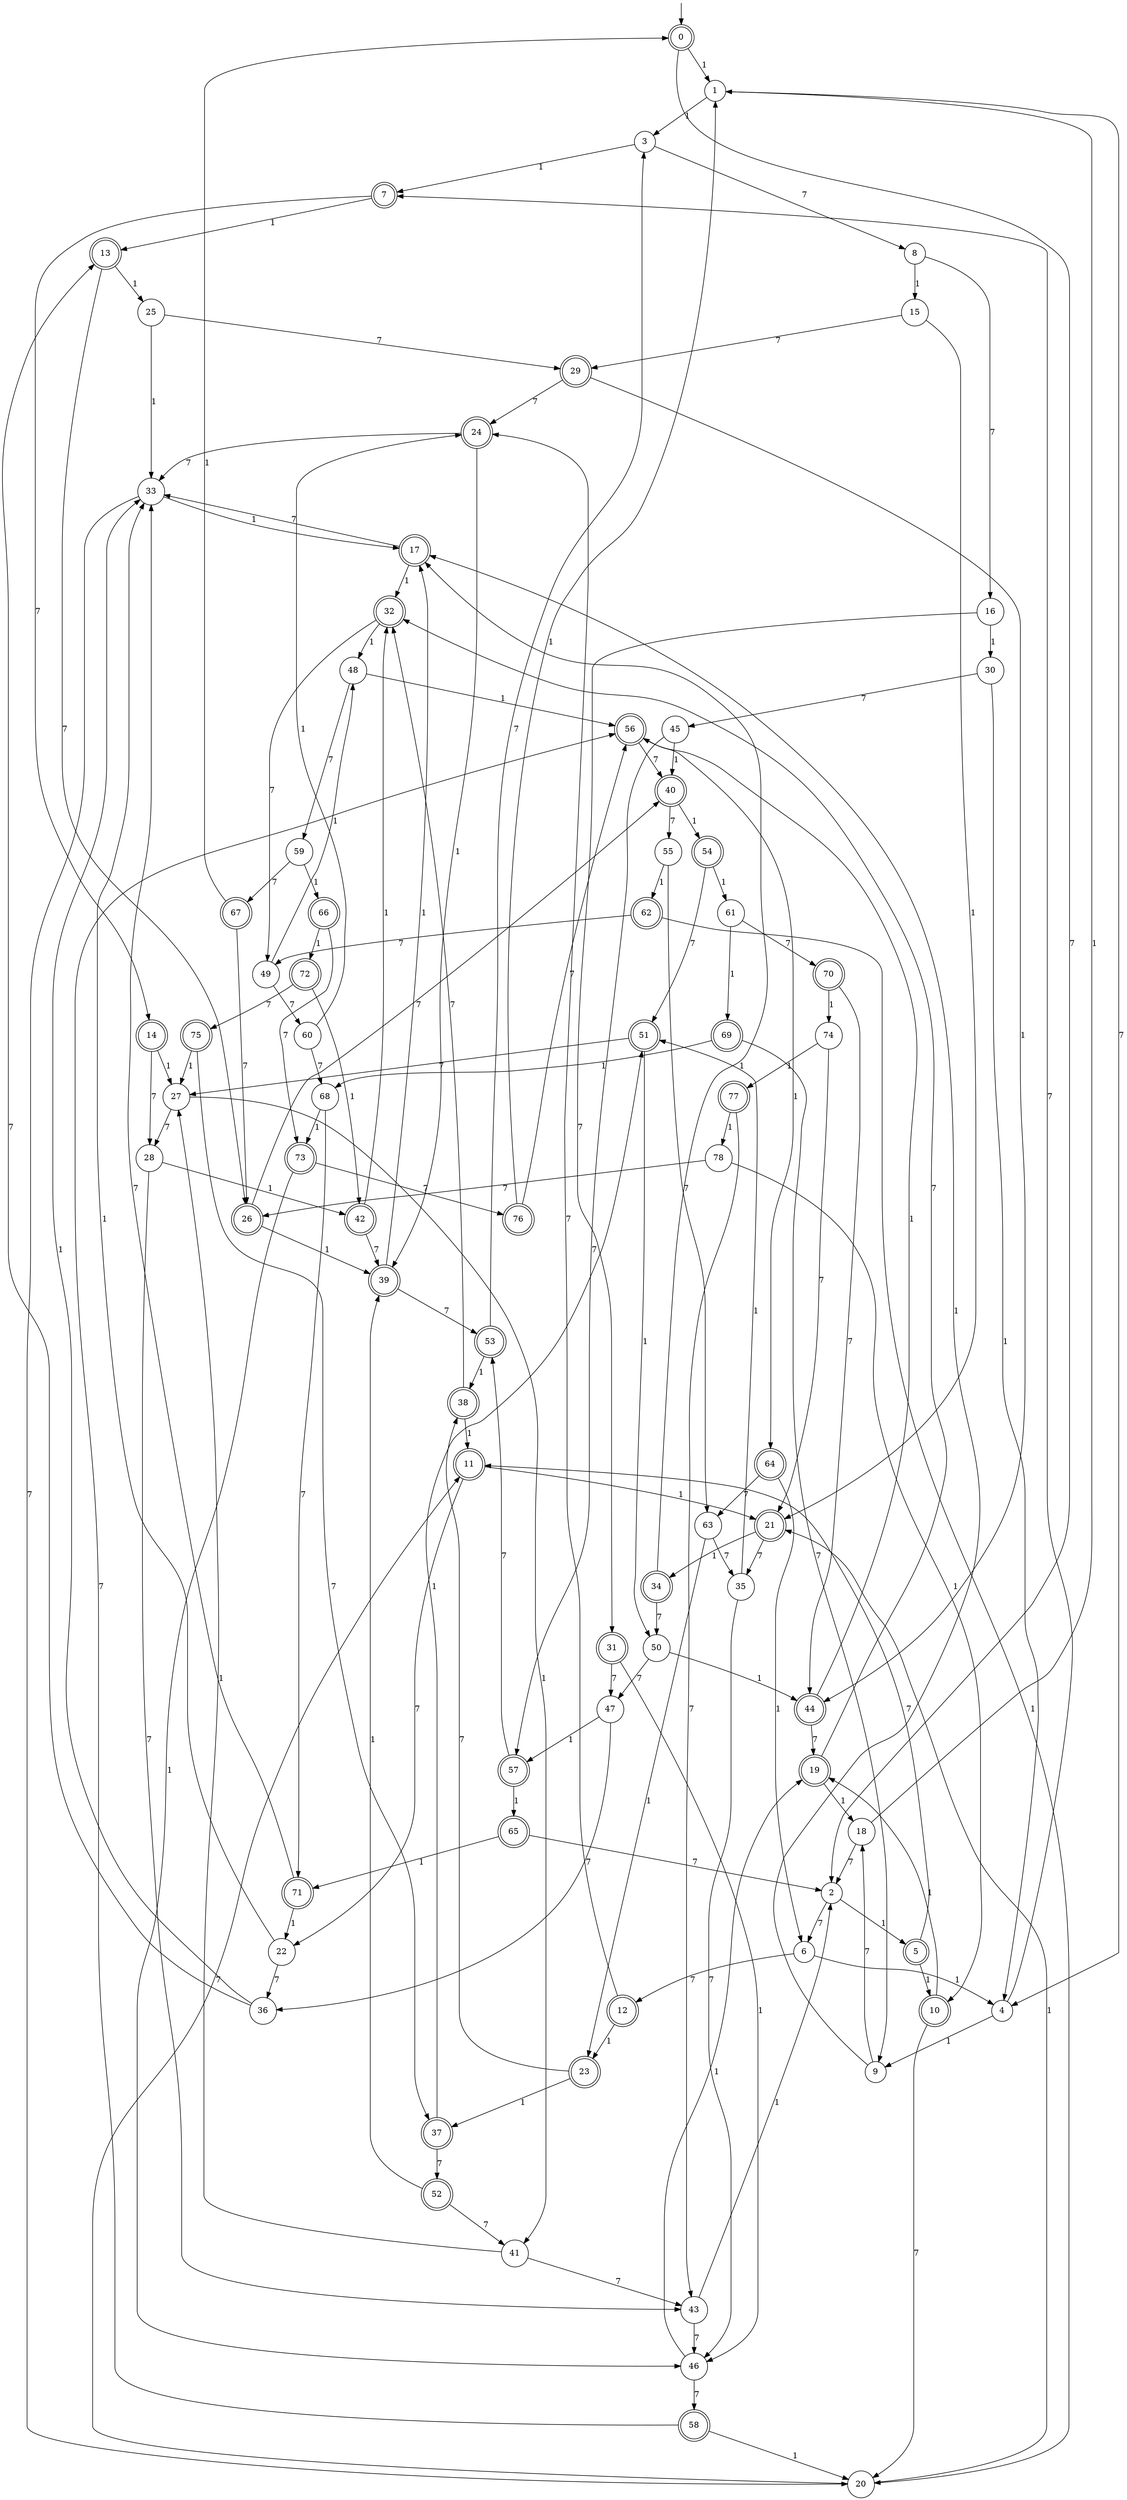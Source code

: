 digraph g {

	s0 [shape="doublecircle" label="0"];
	s1 [shape="circle" label="1"];
	s2 [shape="circle" label="2"];
	s3 [shape="circle" label="3"];
	s4 [shape="circle" label="4"];
	s5 [shape="doublecircle" label="5"];
	s6 [shape="circle" label="6"];
	s7 [shape="doublecircle" label="7"];
	s8 [shape="circle" label="8"];
	s9 [shape="circle" label="9"];
	s10 [shape="doublecircle" label="10"];
	s11 [shape="doublecircle" label="11"];
	s12 [shape="doublecircle" label="12"];
	s13 [shape="doublecircle" label="13"];
	s14 [shape="doublecircle" label="14"];
	s15 [shape="circle" label="15"];
	s16 [shape="circle" label="16"];
	s17 [shape="doublecircle" label="17"];
	s18 [shape="circle" label="18"];
	s19 [shape="doublecircle" label="19"];
	s20 [shape="circle" label="20"];
	s21 [shape="doublecircle" label="21"];
	s22 [shape="circle" label="22"];
	s23 [shape="doublecircle" label="23"];
	s24 [shape="doublecircle" label="24"];
	s25 [shape="circle" label="25"];
	s26 [shape="doublecircle" label="26"];
	s27 [shape="circle" label="27"];
	s28 [shape="circle" label="28"];
	s29 [shape="doublecircle" label="29"];
	s30 [shape="circle" label="30"];
	s31 [shape="doublecircle" label="31"];
	s32 [shape="doublecircle" label="32"];
	s33 [shape="circle" label="33"];
	s34 [shape="doublecircle" label="34"];
	s35 [shape="circle" label="35"];
	s36 [shape="circle" label="36"];
	s37 [shape="doublecircle" label="37"];
	s38 [shape="doublecircle" label="38"];
	s39 [shape="doublecircle" label="39"];
	s40 [shape="doublecircle" label="40"];
	s41 [shape="circle" label="41"];
	s42 [shape="doublecircle" label="42"];
	s43 [shape="circle" label="43"];
	s44 [shape="doublecircle" label="44"];
	s45 [shape="circle" label="45"];
	s46 [shape="circle" label="46"];
	s47 [shape="circle" label="47"];
	s48 [shape="circle" label="48"];
	s49 [shape="circle" label="49"];
	s50 [shape="circle" label="50"];
	s51 [shape="doublecircle" label="51"];
	s52 [shape="doublecircle" label="52"];
	s53 [shape="doublecircle" label="53"];
	s54 [shape="doublecircle" label="54"];
	s55 [shape="circle" label="55"];
	s56 [shape="doublecircle" label="56"];
	s57 [shape="doublecircle" label="57"];
	s58 [shape="doublecircle" label="58"];
	s59 [shape="circle" label="59"];
	s60 [shape="circle" label="60"];
	s61 [shape="circle" label="61"];
	s62 [shape="doublecircle" label="62"];
	s63 [shape="circle" label="63"];
	s64 [shape="doublecircle" label="64"];
	s65 [shape="doublecircle" label="65"];
	s66 [shape="doublecircle" label="66"];
	s67 [shape="doublecircle" label="67"];
	s68 [shape="circle" label="68"];
	s69 [shape="doublecircle" label="69"];
	s70 [shape="doublecircle" label="70"];
	s71 [shape="doublecircle" label="71"];
	s72 [shape="doublecircle" label="72"];
	s73 [shape="doublecircle" label="73"];
	s74 [shape="circle" label="74"];
	s75 [shape="doublecircle" label="75"];
	s76 [shape="doublecircle" label="76"];
	s77 [shape="doublecircle" label="77"];
	s78 [shape="circle" label="78"];
	s0 -> s1 [label="1"];
	s0 -> s2 [label="7"];
	s1 -> s3 [label="1"];
	s1 -> s4 [label="7"];
	s2 -> s5 [label="1"];
	s2 -> s6 [label="7"];
	s3 -> s7 [label="1"];
	s3 -> s8 [label="7"];
	s4 -> s9 [label="1"];
	s4 -> s7 [label="7"];
	s5 -> s10 [label="1"];
	s5 -> s11 [label="7"];
	s6 -> s4 [label="1"];
	s6 -> s12 [label="7"];
	s7 -> s13 [label="1"];
	s7 -> s14 [label="7"];
	s8 -> s15 [label="1"];
	s8 -> s16 [label="7"];
	s9 -> s17 [label="1"];
	s9 -> s18 [label="7"];
	s10 -> s19 [label="1"];
	s10 -> s20 [label="7"];
	s11 -> s21 [label="1"];
	s11 -> s22 [label="7"];
	s12 -> s23 [label="1"];
	s12 -> s24 [label="7"];
	s13 -> s25 [label="1"];
	s13 -> s26 [label="7"];
	s14 -> s27 [label="1"];
	s14 -> s28 [label="7"];
	s15 -> s21 [label="1"];
	s15 -> s29 [label="7"];
	s16 -> s30 [label="1"];
	s16 -> s31 [label="7"];
	s17 -> s32 [label="1"];
	s17 -> s33 [label="7"];
	s18 -> s1 [label="1"];
	s18 -> s2 [label="7"];
	s19 -> s18 [label="1"];
	s19 -> s32 [label="7"];
	s20 -> s21 [label="1"];
	s20 -> s11 [label="7"];
	s21 -> s34 [label="1"];
	s21 -> s35 [label="7"];
	s22 -> s33 [label="1"];
	s22 -> s36 [label="7"];
	s23 -> s37 [label="1"];
	s23 -> s38 [label="7"];
	s24 -> s39 [label="1"];
	s24 -> s33 [label="7"];
	s25 -> s33 [label="1"];
	s25 -> s29 [label="7"];
	s26 -> s39 [label="1"];
	s26 -> s40 [label="7"];
	s27 -> s41 [label="1"];
	s27 -> s28 [label="7"];
	s28 -> s42 [label="1"];
	s28 -> s43 [label="7"];
	s29 -> s44 [label="1"];
	s29 -> s24 [label="7"];
	s30 -> s4 [label="1"];
	s30 -> s45 [label="7"];
	s31 -> s46 [label="1"];
	s31 -> s47 [label="7"];
	s32 -> s48 [label="1"];
	s32 -> s49 [label="7"];
	s33 -> s17 [label="1"];
	s33 -> s20 [label="7"];
	s34 -> s17 [label="1"];
	s34 -> s50 [label="7"];
	s35 -> s51 [label="1"];
	s35 -> s46 [label="7"];
	s36 -> s33 [label="1"];
	s36 -> s13 [label="7"];
	s37 -> s51 [label="1"];
	s37 -> s52 [label="7"];
	s38 -> s11 [label="1"];
	s38 -> s32 [label="7"];
	s39 -> s17 [label="1"];
	s39 -> s53 [label="7"];
	s40 -> s54 [label="1"];
	s40 -> s55 [label="7"];
	s41 -> s27 [label="1"];
	s41 -> s43 [label="7"];
	s42 -> s32 [label="1"];
	s42 -> s39 [label="7"];
	s43 -> s2 [label="1"];
	s43 -> s46 [label="7"];
	s44 -> s56 [label="1"];
	s44 -> s19 [label="7"];
	s45 -> s40 [label="1"];
	s45 -> s57 [label="7"];
	s46 -> s19 [label="1"];
	s46 -> s58 [label="7"];
	s47 -> s57 [label="1"];
	s47 -> s36 [label="7"];
	s48 -> s56 [label="1"];
	s48 -> s59 [label="7"];
	s49 -> s48 [label="1"];
	s49 -> s60 [label="7"];
	s50 -> s44 [label="1"];
	s50 -> s47 [label="7"];
	s51 -> s50 [label="1"];
	s51 -> s27 [label="7"];
	s52 -> s39 [label="1"];
	s52 -> s41 [label="7"];
	s53 -> s38 [label="1"];
	s53 -> s3 [label="7"];
	s54 -> s61 [label="1"];
	s54 -> s51 [label="7"];
	s55 -> s62 [label="1"];
	s55 -> s63 [label="7"];
	s56 -> s64 [label="1"];
	s56 -> s40 [label="7"];
	s57 -> s65 [label="1"];
	s57 -> s53 [label="7"];
	s58 -> s20 [label="1"];
	s58 -> s56 [label="7"];
	s59 -> s66 [label="1"];
	s59 -> s67 [label="7"];
	s60 -> s24 [label="1"];
	s60 -> s68 [label="7"];
	s61 -> s69 [label="1"];
	s61 -> s70 [label="7"];
	s62 -> s20 [label="1"];
	s62 -> s49 [label="7"];
	s63 -> s23 [label="1"];
	s63 -> s35 [label="7"];
	s64 -> s6 [label="1"];
	s64 -> s63 [label="7"];
	s65 -> s71 [label="1"];
	s65 -> s2 [label="7"];
	s66 -> s72 [label="1"];
	s66 -> s73 [label="7"];
	s67 -> s0 [label="1"];
	s67 -> s26 [label="7"];
	s68 -> s73 [label="1"];
	s68 -> s71 [label="7"];
	s69 -> s68 [label="1"];
	s69 -> s9 [label="7"];
	s70 -> s74 [label="1"];
	s70 -> s44 [label="7"];
	s71 -> s22 [label="1"];
	s71 -> s33 [label="7"];
	s72 -> s42 [label="1"];
	s72 -> s75 [label="7"];
	s73 -> s46 [label="1"];
	s73 -> s76 [label="7"];
	s74 -> s77 [label="1"];
	s74 -> s21 [label="7"];
	s75 -> s27 [label="1"];
	s75 -> s37 [label="7"];
	s76 -> s1 [label="1"];
	s76 -> s56 [label="7"];
	s77 -> s78 [label="1"];
	s77 -> s43 [label="7"];
	s78 -> s10 [label="1"];
	s78 -> s26 [label="7"];

__start0 [label="" shape="none" width="0" height="0"];
__start0 -> s0;

}
